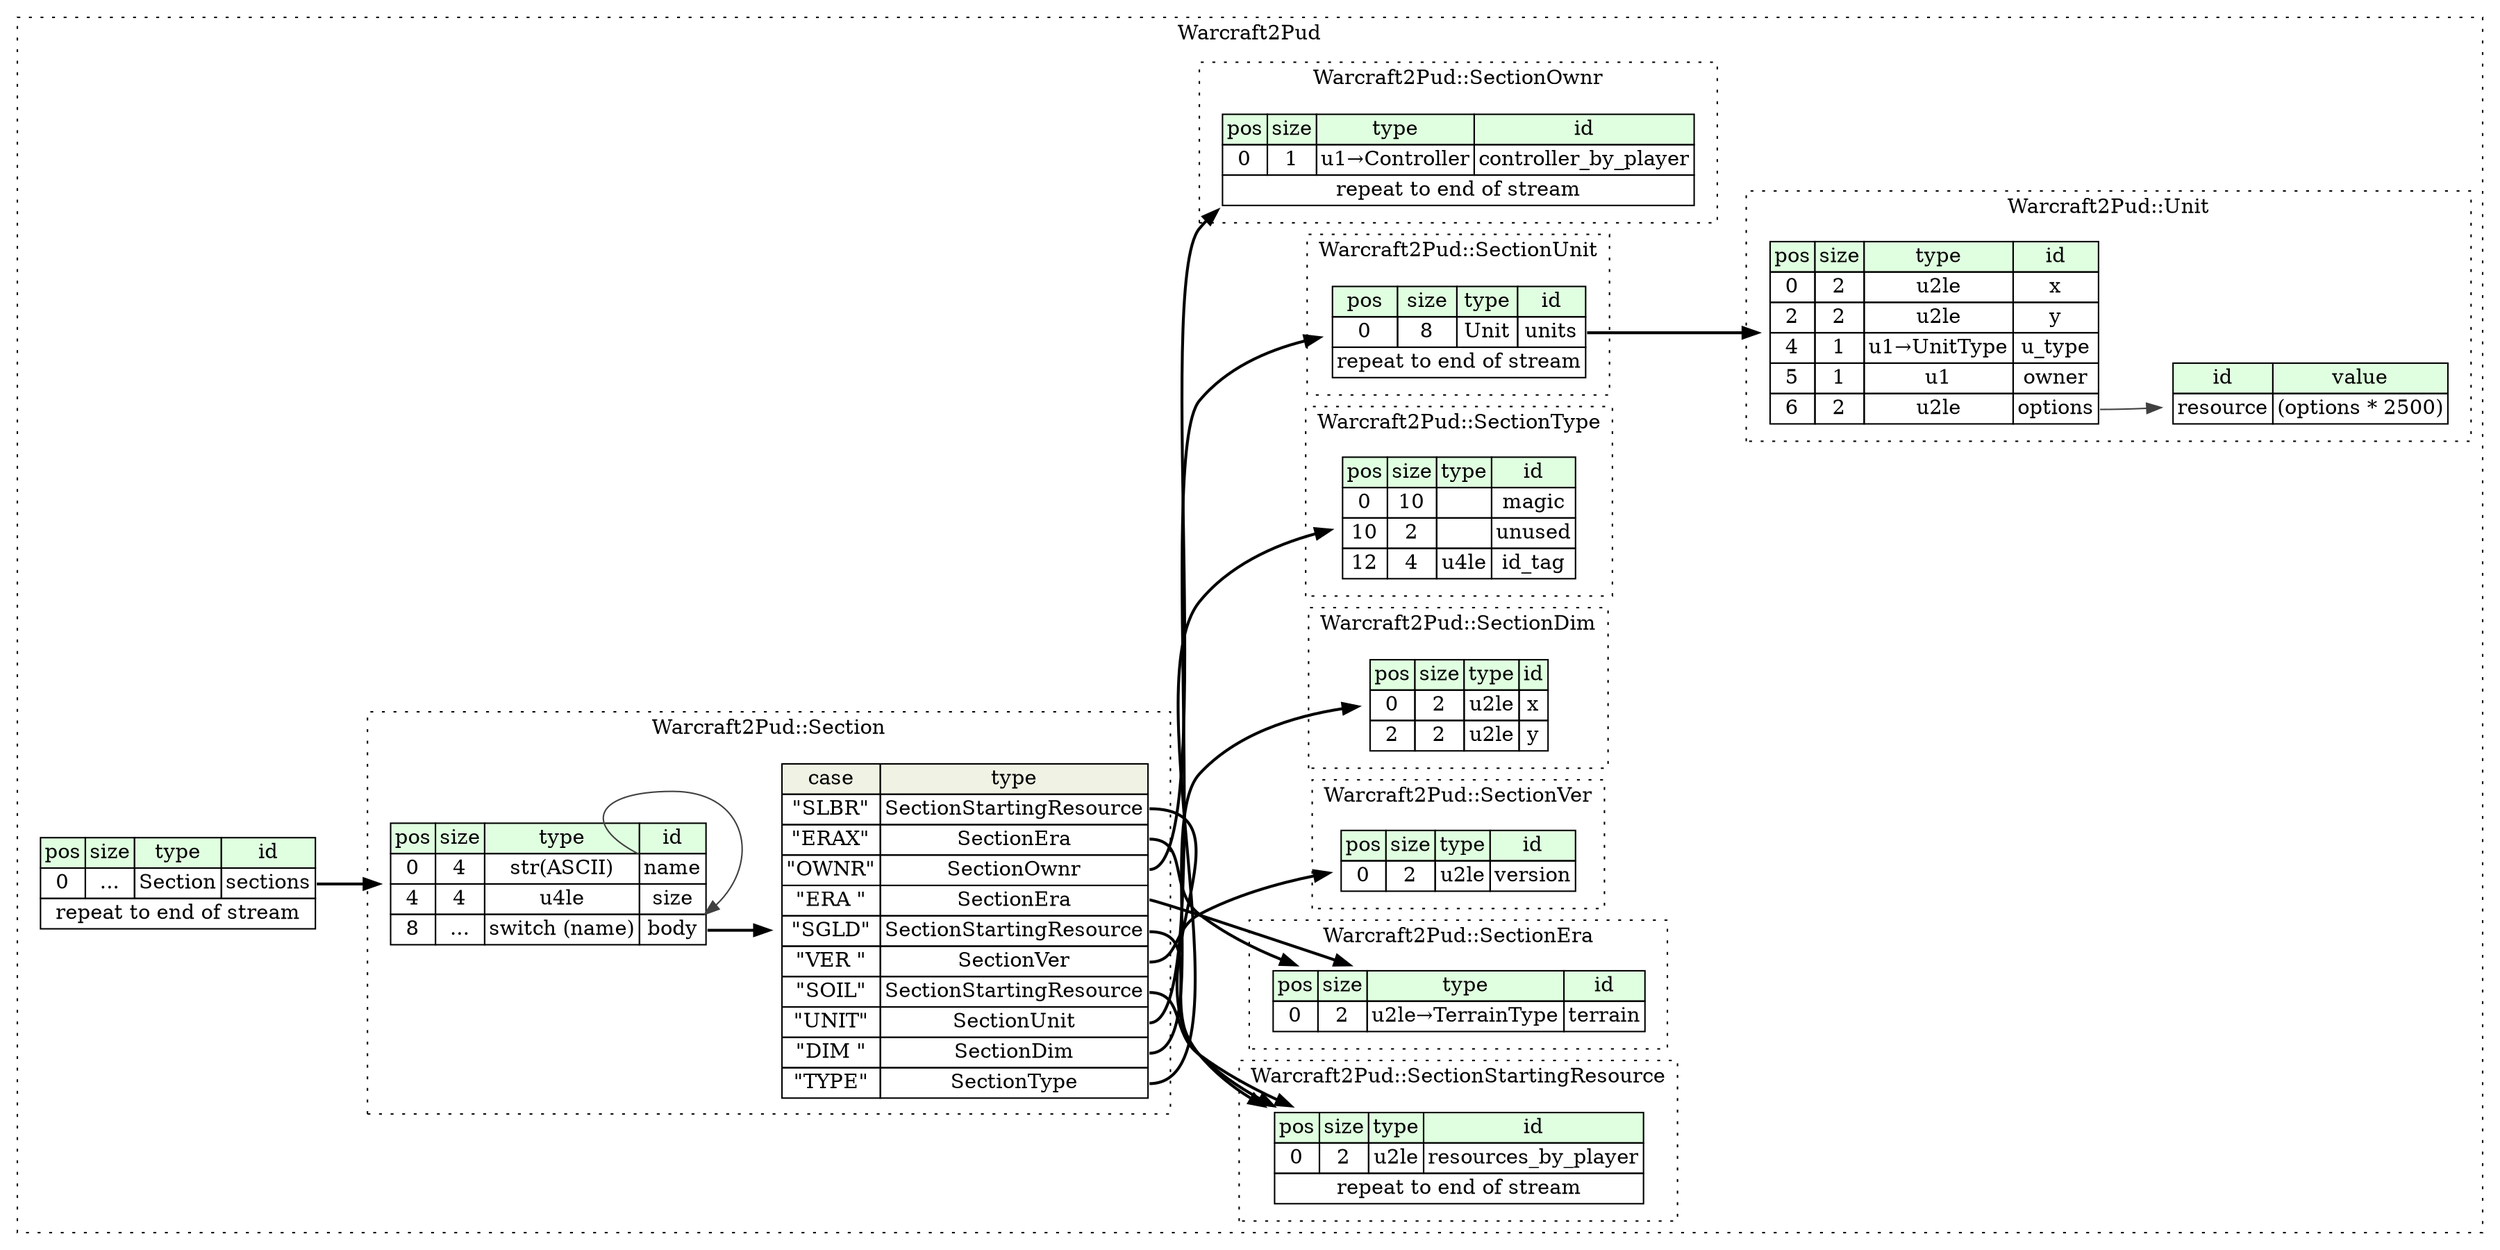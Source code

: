 digraph {
	rankdir=LR;
	node [shape=plaintext];
	subgraph cluster__warcraft_2_pud {
		label="Warcraft2Pud";
		graph[style=dotted];

		warcraft_2_pud__seq [label=<<TABLE BORDER="0" CELLBORDER="1" CELLSPACING="0">
			<TR><TD BGCOLOR="#E0FFE0">pos</TD><TD BGCOLOR="#E0FFE0">size</TD><TD BGCOLOR="#E0FFE0">type</TD><TD BGCOLOR="#E0FFE0">id</TD></TR>
			<TR><TD PORT="sections_pos">0</TD><TD PORT="sections_size">...</TD><TD>Section</TD><TD PORT="sections_type">sections</TD></TR>
			<TR><TD COLSPAN="4" PORT="sections__repeat">repeat to end of stream</TD></TR>
		</TABLE>>];
		subgraph cluster__section_starting_resource {
			label="Warcraft2Pud::SectionStartingResource";
			graph[style=dotted];

			section_starting_resource__seq [label=<<TABLE BORDER="0" CELLBORDER="1" CELLSPACING="0">
				<TR><TD BGCOLOR="#E0FFE0">pos</TD><TD BGCOLOR="#E0FFE0">size</TD><TD BGCOLOR="#E0FFE0">type</TD><TD BGCOLOR="#E0FFE0">id</TD></TR>
				<TR><TD PORT="resources_by_player_pos">0</TD><TD PORT="resources_by_player_size">2</TD><TD>u2le</TD><TD PORT="resources_by_player_type">resources_by_player</TD></TR>
				<TR><TD COLSPAN="4" PORT="resources_by_player__repeat">repeat to end of stream</TD></TR>
			</TABLE>>];
		}
		subgraph cluster__section_era {
			label="Warcraft2Pud::SectionEra";
			graph[style=dotted];

			section_era__seq [label=<<TABLE BORDER="0" CELLBORDER="1" CELLSPACING="0">
				<TR><TD BGCOLOR="#E0FFE0">pos</TD><TD BGCOLOR="#E0FFE0">size</TD><TD BGCOLOR="#E0FFE0">type</TD><TD BGCOLOR="#E0FFE0">id</TD></TR>
				<TR><TD PORT="terrain_pos">0</TD><TD PORT="terrain_size">2</TD><TD>u2le→TerrainType</TD><TD PORT="terrain_type">terrain</TD></TR>
			</TABLE>>];
		}
		subgraph cluster__section_ver {
			label="Warcraft2Pud::SectionVer";
			graph[style=dotted];

			section_ver__seq [label=<<TABLE BORDER="0" CELLBORDER="1" CELLSPACING="0">
				<TR><TD BGCOLOR="#E0FFE0">pos</TD><TD BGCOLOR="#E0FFE0">size</TD><TD BGCOLOR="#E0FFE0">type</TD><TD BGCOLOR="#E0FFE0">id</TD></TR>
				<TR><TD PORT="version_pos">0</TD><TD PORT="version_size">2</TD><TD>u2le</TD><TD PORT="version_type">version</TD></TR>
			</TABLE>>];
		}
		subgraph cluster__section_dim {
			label="Warcraft2Pud::SectionDim";
			graph[style=dotted];

			section_dim__seq [label=<<TABLE BORDER="0" CELLBORDER="1" CELLSPACING="0">
				<TR><TD BGCOLOR="#E0FFE0">pos</TD><TD BGCOLOR="#E0FFE0">size</TD><TD BGCOLOR="#E0FFE0">type</TD><TD BGCOLOR="#E0FFE0">id</TD></TR>
				<TR><TD PORT="x_pos">0</TD><TD PORT="x_size">2</TD><TD>u2le</TD><TD PORT="x_type">x</TD></TR>
				<TR><TD PORT="y_pos">2</TD><TD PORT="y_size">2</TD><TD>u2le</TD><TD PORT="y_type">y</TD></TR>
			</TABLE>>];
		}
		subgraph cluster__section_type {
			label="Warcraft2Pud::SectionType";
			graph[style=dotted];

			section_type__seq [label=<<TABLE BORDER="0" CELLBORDER="1" CELLSPACING="0">
				<TR><TD BGCOLOR="#E0FFE0">pos</TD><TD BGCOLOR="#E0FFE0">size</TD><TD BGCOLOR="#E0FFE0">type</TD><TD BGCOLOR="#E0FFE0">id</TD></TR>
				<TR><TD PORT="magic_pos">0</TD><TD PORT="magic_size">10</TD><TD></TD><TD PORT="magic_type">magic</TD></TR>
				<TR><TD PORT="unused_pos">10</TD><TD PORT="unused_size">2</TD><TD></TD><TD PORT="unused_type">unused</TD></TR>
				<TR><TD PORT="id_tag_pos">12</TD><TD PORT="id_tag_size">4</TD><TD>u4le</TD><TD PORT="id_tag_type">id_tag</TD></TR>
			</TABLE>>];
		}
		subgraph cluster__section_unit {
			label="Warcraft2Pud::SectionUnit";
			graph[style=dotted];

			section_unit__seq [label=<<TABLE BORDER="0" CELLBORDER="1" CELLSPACING="0">
				<TR><TD BGCOLOR="#E0FFE0">pos</TD><TD BGCOLOR="#E0FFE0">size</TD><TD BGCOLOR="#E0FFE0">type</TD><TD BGCOLOR="#E0FFE0">id</TD></TR>
				<TR><TD PORT="units_pos">0</TD><TD PORT="units_size">8</TD><TD>Unit</TD><TD PORT="units_type">units</TD></TR>
				<TR><TD COLSPAN="4" PORT="units__repeat">repeat to end of stream</TD></TR>
			</TABLE>>];
		}
		subgraph cluster__section {
			label="Warcraft2Pud::Section";
			graph[style=dotted];

			section__seq [label=<<TABLE BORDER="0" CELLBORDER="1" CELLSPACING="0">
				<TR><TD BGCOLOR="#E0FFE0">pos</TD><TD BGCOLOR="#E0FFE0">size</TD><TD BGCOLOR="#E0FFE0">type</TD><TD BGCOLOR="#E0FFE0">id</TD></TR>
				<TR><TD PORT="name_pos">0</TD><TD PORT="name_size">4</TD><TD>str(ASCII)</TD><TD PORT="name_type">name</TD></TR>
				<TR><TD PORT="size_pos">4</TD><TD PORT="size_size">4</TD><TD>u4le</TD><TD PORT="size_type">size</TD></TR>
				<TR><TD PORT="body_pos">8</TD><TD PORT="body_size">...</TD><TD>switch (name)</TD><TD PORT="body_type">body</TD></TR>
			</TABLE>>];
section__seq_body_switch [label=<<TABLE BORDER="0" CELLBORDER="1" CELLSPACING="0">
	<TR><TD BGCOLOR="#F0F2E4">case</TD><TD BGCOLOR="#F0F2E4">type</TD></TR>
	<TR><TD>&quot;SLBR&quot;</TD><TD PORT="case0">SectionStartingResource</TD></TR>
	<TR><TD>&quot;ERAX&quot;</TD><TD PORT="case1">SectionEra</TD></TR>
	<TR><TD>&quot;OWNR&quot;</TD><TD PORT="case2">SectionOwnr</TD></TR>
	<TR><TD>&quot;ERA &quot;</TD><TD PORT="case3">SectionEra</TD></TR>
	<TR><TD>&quot;SGLD&quot;</TD><TD PORT="case4">SectionStartingResource</TD></TR>
	<TR><TD>&quot;VER &quot;</TD><TD PORT="case5">SectionVer</TD></TR>
	<TR><TD>&quot;SOIL&quot;</TD><TD PORT="case6">SectionStartingResource</TD></TR>
	<TR><TD>&quot;UNIT&quot;</TD><TD PORT="case7">SectionUnit</TD></TR>
	<TR><TD>&quot;DIM &quot;</TD><TD PORT="case8">SectionDim</TD></TR>
	<TR><TD>&quot;TYPE&quot;</TD><TD PORT="case9">SectionType</TD></TR>
</TABLE>>];
		}
		subgraph cluster__section_ownr {
			label="Warcraft2Pud::SectionOwnr";
			graph[style=dotted];

			section_ownr__seq [label=<<TABLE BORDER="0" CELLBORDER="1" CELLSPACING="0">
				<TR><TD BGCOLOR="#E0FFE0">pos</TD><TD BGCOLOR="#E0FFE0">size</TD><TD BGCOLOR="#E0FFE0">type</TD><TD BGCOLOR="#E0FFE0">id</TD></TR>
				<TR><TD PORT="controller_by_player_pos">0</TD><TD PORT="controller_by_player_size">1</TD><TD>u1→Controller</TD><TD PORT="controller_by_player_type">controller_by_player</TD></TR>
				<TR><TD COLSPAN="4" PORT="controller_by_player__repeat">repeat to end of stream</TD></TR>
			</TABLE>>];
		}
		subgraph cluster__unit {
			label="Warcraft2Pud::Unit";
			graph[style=dotted];

			unit__seq [label=<<TABLE BORDER="0" CELLBORDER="1" CELLSPACING="0">
				<TR><TD BGCOLOR="#E0FFE0">pos</TD><TD BGCOLOR="#E0FFE0">size</TD><TD BGCOLOR="#E0FFE0">type</TD><TD BGCOLOR="#E0FFE0">id</TD></TR>
				<TR><TD PORT="x_pos">0</TD><TD PORT="x_size">2</TD><TD>u2le</TD><TD PORT="x_type">x</TD></TR>
				<TR><TD PORT="y_pos">2</TD><TD PORT="y_size">2</TD><TD>u2le</TD><TD PORT="y_type">y</TD></TR>
				<TR><TD PORT="u_type_pos">4</TD><TD PORT="u_type_size">1</TD><TD>u1→UnitType</TD><TD PORT="u_type_type">u_type</TD></TR>
				<TR><TD PORT="owner_pos">5</TD><TD PORT="owner_size">1</TD><TD>u1</TD><TD PORT="owner_type">owner</TD></TR>
				<TR><TD PORT="options_pos">6</TD><TD PORT="options_size">2</TD><TD>u2le</TD><TD PORT="options_type">options</TD></TR>
			</TABLE>>];
			unit__inst__resource [label=<<TABLE BORDER="0" CELLBORDER="1" CELLSPACING="0">
				<TR><TD BGCOLOR="#E0FFE0">id</TD><TD BGCOLOR="#E0FFE0">value</TD></TR>
				<TR><TD>resource</TD><TD>(options * 2500)</TD></TR>
			</TABLE>>];
		}
	}
	warcraft_2_pud__seq:sections_type -> section__seq [style=bold];
	section_unit__seq:units_type -> unit__seq [style=bold];
	section__seq:body_type -> section__seq_body_switch [style=bold];
	section__seq_body_switch:case0 -> section_starting_resource__seq [style=bold];
	section__seq_body_switch:case1 -> section_era__seq [style=bold];
	section__seq_body_switch:case2 -> section_ownr__seq [style=bold];
	section__seq_body_switch:case3 -> section_era__seq [style=bold];
	section__seq_body_switch:case4 -> section_starting_resource__seq [style=bold];
	section__seq_body_switch:case5 -> section_ver__seq [style=bold];
	section__seq_body_switch:case6 -> section_starting_resource__seq [style=bold];
	section__seq_body_switch:case7 -> section_unit__seq [style=bold];
	section__seq_body_switch:case8 -> section_dim__seq [style=bold];
	section__seq_body_switch:case9 -> section_type__seq [style=bold];
	section__seq:name_type -> section__seq:body_type [color="#404040"];
	unit__seq:options_type -> unit__inst__resource [color="#404040"];
}
